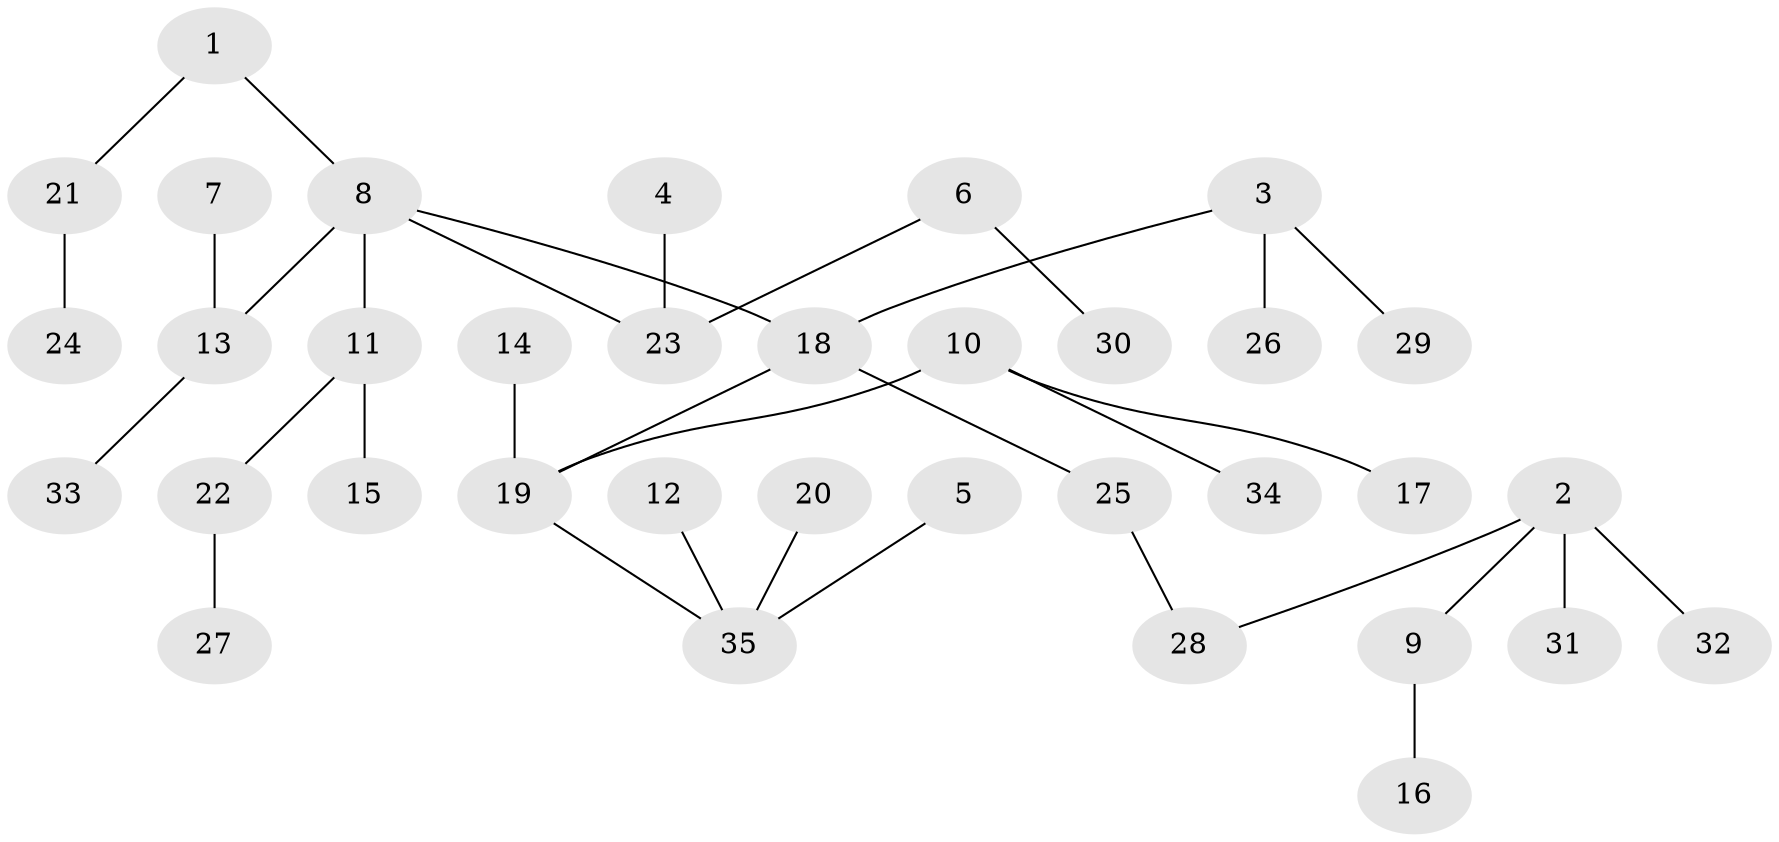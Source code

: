 // original degree distribution, {5: 0.02857142857142857, 6: 0.02857142857142857, 4: 0.08571428571428572, 3: 0.11428571428571428, 2: 0.22857142857142856, 1: 0.5142857142857142}
// Generated by graph-tools (version 1.1) at 2025/02/03/09/25 03:02:20]
// undirected, 35 vertices, 34 edges
graph export_dot {
graph [start="1"]
  node [color=gray90,style=filled];
  1;
  2;
  3;
  4;
  5;
  6;
  7;
  8;
  9;
  10;
  11;
  12;
  13;
  14;
  15;
  16;
  17;
  18;
  19;
  20;
  21;
  22;
  23;
  24;
  25;
  26;
  27;
  28;
  29;
  30;
  31;
  32;
  33;
  34;
  35;
  1 -- 8 [weight=1.0];
  1 -- 21 [weight=1.0];
  2 -- 9 [weight=1.0];
  2 -- 28 [weight=1.0];
  2 -- 31 [weight=1.0];
  2 -- 32 [weight=1.0];
  3 -- 18 [weight=1.0];
  3 -- 26 [weight=1.0];
  3 -- 29 [weight=1.0];
  4 -- 23 [weight=1.0];
  5 -- 35 [weight=1.0];
  6 -- 23 [weight=1.0];
  6 -- 30 [weight=1.0];
  7 -- 13 [weight=1.0];
  8 -- 11 [weight=1.0];
  8 -- 13 [weight=1.0];
  8 -- 18 [weight=1.0];
  8 -- 23 [weight=1.0];
  9 -- 16 [weight=1.0];
  10 -- 17 [weight=1.0];
  10 -- 19 [weight=1.0];
  10 -- 34 [weight=1.0];
  11 -- 15 [weight=1.0];
  11 -- 22 [weight=1.0];
  12 -- 35 [weight=1.0];
  13 -- 33 [weight=1.0];
  14 -- 19 [weight=1.0];
  18 -- 19 [weight=1.0];
  18 -- 25 [weight=1.0];
  19 -- 35 [weight=1.0];
  20 -- 35 [weight=1.0];
  21 -- 24 [weight=1.0];
  22 -- 27 [weight=1.0];
  25 -- 28 [weight=1.0];
}
